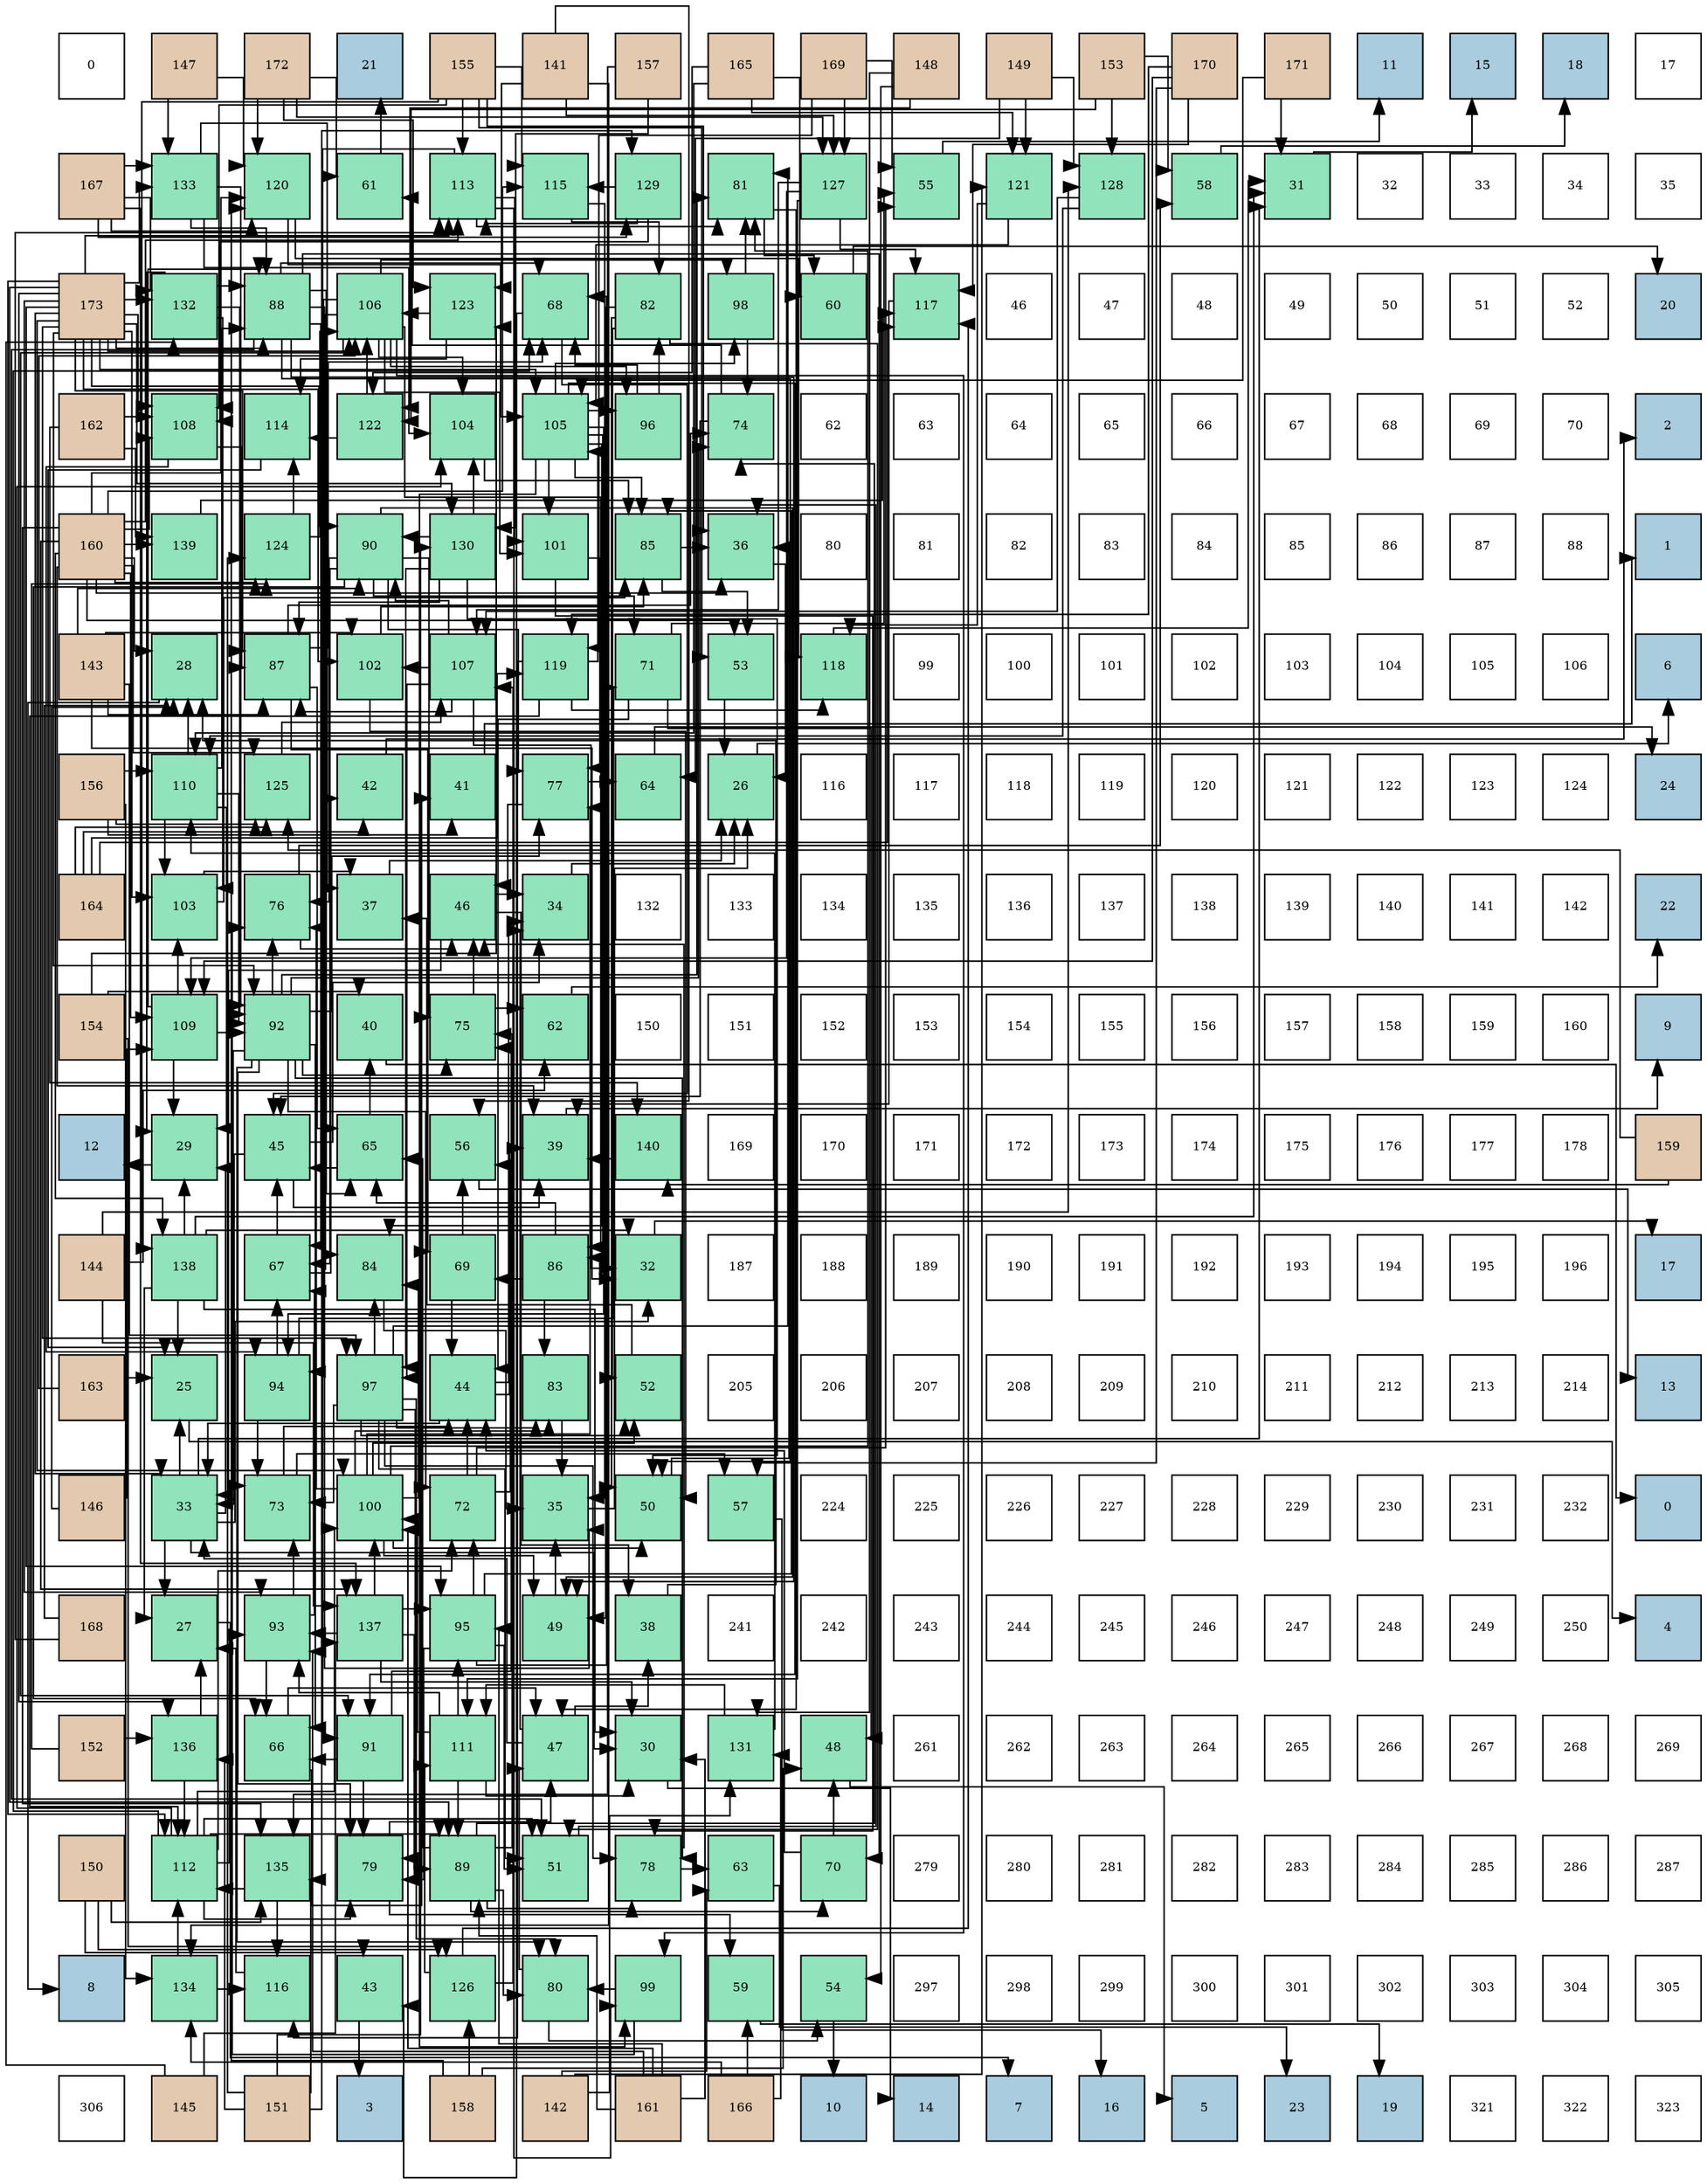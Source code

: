 digraph layout{
 rankdir=TB;
 splines=ortho;
 node [style=filled shape=square fixedsize=true width=0.6];
0[label="0", fontsize=8, fillcolor="#ffffff"];
1[label="147", fontsize=8, fillcolor="#e3c9af"];
2[label="172", fontsize=8, fillcolor="#e3c9af"];
3[label="21", fontsize=8, fillcolor="#a9ccde"];
4[label="155", fontsize=8, fillcolor="#e3c9af"];
5[label="141", fontsize=8, fillcolor="#e3c9af"];
6[label="157", fontsize=8, fillcolor="#e3c9af"];
7[label="165", fontsize=8, fillcolor="#e3c9af"];
8[label="169", fontsize=8, fillcolor="#e3c9af"];
9[label="148", fontsize=8, fillcolor="#e3c9af"];
10[label="149", fontsize=8, fillcolor="#e3c9af"];
11[label="153", fontsize=8, fillcolor="#e3c9af"];
12[label="170", fontsize=8, fillcolor="#e3c9af"];
13[label="171", fontsize=8, fillcolor="#e3c9af"];
14[label="11", fontsize=8, fillcolor="#a9ccde"];
15[label="15", fontsize=8, fillcolor="#a9ccde"];
16[label="18", fontsize=8, fillcolor="#a9ccde"];
17[label="17", fontsize=8, fillcolor="#ffffff"];
18[label="167", fontsize=8, fillcolor="#e3c9af"];
19[label="133", fontsize=8, fillcolor="#91e3bb"];
20[label="120", fontsize=8, fillcolor="#91e3bb"];
21[label="61", fontsize=8, fillcolor="#91e3bb"];
22[label="113", fontsize=8, fillcolor="#91e3bb"];
23[label="115", fontsize=8, fillcolor="#91e3bb"];
24[label="129", fontsize=8, fillcolor="#91e3bb"];
25[label="81", fontsize=8, fillcolor="#91e3bb"];
26[label="127", fontsize=8, fillcolor="#91e3bb"];
27[label="55", fontsize=8, fillcolor="#91e3bb"];
28[label="121", fontsize=8, fillcolor="#91e3bb"];
29[label="128", fontsize=8, fillcolor="#91e3bb"];
30[label="58", fontsize=8, fillcolor="#91e3bb"];
31[label="31", fontsize=8, fillcolor="#91e3bb"];
32[label="32", fontsize=8, fillcolor="#ffffff"];
33[label="33", fontsize=8, fillcolor="#ffffff"];
34[label="34", fontsize=8, fillcolor="#ffffff"];
35[label="35", fontsize=8, fillcolor="#ffffff"];
36[label="173", fontsize=8, fillcolor="#e3c9af"];
37[label="132", fontsize=8, fillcolor="#91e3bb"];
38[label="88", fontsize=8, fillcolor="#91e3bb"];
39[label="106", fontsize=8, fillcolor="#91e3bb"];
40[label="123", fontsize=8, fillcolor="#91e3bb"];
41[label="68", fontsize=8, fillcolor="#91e3bb"];
42[label="82", fontsize=8, fillcolor="#91e3bb"];
43[label="98", fontsize=8, fillcolor="#91e3bb"];
44[label="60", fontsize=8, fillcolor="#91e3bb"];
45[label="117", fontsize=8, fillcolor="#91e3bb"];
46[label="46", fontsize=8, fillcolor="#ffffff"];
47[label="47", fontsize=8, fillcolor="#ffffff"];
48[label="48", fontsize=8, fillcolor="#ffffff"];
49[label="49", fontsize=8, fillcolor="#ffffff"];
50[label="50", fontsize=8, fillcolor="#ffffff"];
51[label="51", fontsize=8, fillcolor="#ffffff"];
52[label="52", fontsize=8, fillcolor="#ffffff"];
53[label="20", fontsize=8, fillcolor="#a9ccde"];
54[label="162", fontsize=8, fillcolor="#e3c9af"];
55[label="108", fontsize=8, fillcolor="#91e3bb"];
56[label="114", fontsize=8, fillcolor="#91e3bb"];
57[label="122", fontsize=8, fillcolor="#91e3bb"];
58[label="104", fontsize=8, fillcolor="#91e3bb"];
59[label="105", fontsize=8, fillcolor="#91e3bb"];
60[label="96", fontsize=8, fillcolor="#91e3bb"];
61[label="74", fontsize=8, fillcolor="#91e3bb"];
62[label="62", fontsize=8, fillcolor="#ffffff"];
63[label="63", fontsize=8, fillcolor="#ffffff"];
64[label="64", fontsize=8, fillcolor="#ffffff"];
65[label="65", fontsize=8, fillcolor="#ffffff"];
66[label="66", fontsize=8, fillcolor="#ffffff"];
67[label="67", fontsize=8, fillcolor="#ffffff"];
68[label="68", fontsize=8, fillcolor="#ffffff"];
69[label="69", fontsize=8, fillcolor="#ffffff"];
70[label="70", fontsize=8, fillcolor="#ffffff"];
71[label="2", fontsize=8, fillcolor="#a9ccde"];
72[label="160", fontsize=8, fillcolor="#e3c9af"];
73[label="139", fontsize=8, fillcolor="#91e3bb"];
74[label="124", fontsize=8, fillcolor="#91e3bb"];
75[label="90", fontsize=8, fillcolor="#91e3bb"];
76[label="130", fontsize=8, fillcolor="#91e3bb"];
77[label="101", fontsize=8, fillcolor="#91e3bb"];
78[label="85", fontsize=8, fillcolor="#91e3bb"];
79[label="36", fontsize=8, fillcolor="#91e3bb"];
80[label="80", fontsize=8, fillcolor="#ffffff"];
81[label="81", fontsize=8, fillcolor="#ffffff"];
82[label="82", fontsize=8, fillcolor="#ffffff"];
83[label="83", fontsize=8, fillcolor="#ffffff"];
84[label="84", fontsize=8, fillcolor="#ffffff"];
85[label="85", fontsize=8, fillcolor="#ffffff"];
86[label="86", fontsize=8, fillcolor="#ffffff"];
87[label="87", fontsize=8, fillcolor="#ffffff"];
88[label="88", fontsize=8, fillcolor="#ffffff"];
89[label="1", fontsize=8, fillcolor="#a9ccde"];
90[label="143", fontsize=8, fillcolor="#e3c9af"];
91[label="28", fontsize=8, fillcolor="#91e3bb"];
92[label="87", fontsize=8, fillcolor="#91e3bb"];
93[label="102", fontsize=8, fillcolor="#91e3bb"];
94[label="107", fontsize=8, fillcolor="#91e3bb"];
95[label="119", fontsize=8, fillcolor="#91e3bb"];
96[label="71", fontsize=8, fillcolor="#91e3bb"];
97[label="53", fontsize=8, fillcolor="#91e3bb"];
98[label="118", fontsize=8, fillcolor="#91e3bb"];
99[label="99", fontsize=8, fillcolor="#ffffff"];
100[label="100", fontsize=8, fillcolor="#ffffff"];
101[label="101", fontsize=8, fillcolor="#ffffff"];
102[label="102", fontsize=8, fillcolor="#ffffff"];
103[label="103", fontsize=8, fillcolor="#ffffff"];
104[label="104", fontsize=8, fillcolor="#ffffff"];
105[label="105", fontsize=8, fillcolor="#ffffff"];
106[label="106", fontsize=8, fillcolor="#ffffff"];
107[label="6", fontsize=8, fillcolor="#a9ccde"];
108[label="156", fontsize=8, fillcolor="#e3c9af"];
109[label="110", fontsize=8, fillcolor="#91e3bb"];
110[label="125", fontsize=8, fillcolor="#91e3bb"];
111[label="42", fontsize=8, fillcolor="#91e3bb"];
112[label="41", fontsize=8, fillcolor="#91e3bb"];
113[label="77", fontsize=8, fillcolor="#91e3bb"];
114[label="64", fontsize=8, fillcolor="#91e3bb"];
115[label="26", fontsize=8, fillcolor="#91e3bb"];
116[label="116", fontsize=8, fillcolor="#ffffff"];
117[label="117", fontsize=8, fillcolor="#ffffff"];
118[label="118", fontsize=8, fillcolor="#ffffff"];
119[label="119", fontsize=8, fillcolor="#ffffff"];
120[label="120", fontsize=8, fillcolor="#ffffff"];
121[label="121", fontsize=8, fillcolor="#ffffff"];
122[label="122", fontsize=8, fillcolor="#ffffff"];
123[label="123", fontsize=8, fillcolor="#ffffff"];
124[label="124", fontsize=8, fillcolor="#ffffff"];
125[label="24", fontsize=8, fillcolor="#a9ccde"];
126[label="164", fontsize=8, fillcolor="#e3c9af"];
127[label="103", fontsize=8, fillcolor="#91e3bb"];
128[label="76", fontsize=8, fillcolor="#91e3bb"];
129[label="37", fontsize=8, fillcolor="#91e3bb"];
130[label="46", fontsize=8, fillcolor="#91e3bb"];
131[label="34", fontsize=8, fillcolor="#91e3bb"];
132[label="132", fontsize=8, fillcolor="#ffffff"];
133[label="133", fontsize=8, fillcolor="#ffffff"];
134[label="134", fontsize=8, fillcolor="#ffffff"];
135[label="135", fontsize=8, fillcolor="#ffffff"];
136[label="136", fontsize=8, fillcolor="#ffffff"];
137[label="137", fontsize=8, fillcolor="#ffffff"];
138[label="138", fontsize=8, fillcolor="#ffffff"];
139[label="139", fontsize=8, fillcolor="#ffffff"];
140[label="140", fontsize=8, fillcolor="#ffffff"];
141[label="141", fontsize=8, fillcolor="#ffffff"];
142[label="142", fontsize=8, fillcolor="#ffffff"];
143[label="22", fontsize=8, fillcolor="#a9ccde"];
144[label="154", fontsize=8, fillcolor="#e3c9af"];
145[label="109", fontsize=8, fillcolor="#91e3bb"];
146[label="92", fontsize=8, fillcolor="#91e3bb"];
147[label="40", fontsize=8, fillcolor="#91e3bb"];
148[label="75", fontsize=8, fillcolor="#91e3bb"];
149[label="62", fontsize=8, fillcolor="#91e3bb"];
150[label="150", fontsize=8, fillcolor="#ffffff"];
151[label="151", fontsize=8, fillcolor="#ffffff"];
152[label="152", fontsize=8, fillcolor="#ffffff"];
153[label="153", fontsize=8, fillcolor="#ffffff"];
154[label="154", fontsize=8, fillcolor="#ffffff"];
155[label="155", fontsize=8, fillcolor="#ffffff"];
156[label="156", fontsize=8, fillcolor="#ffffff"];
157[label="157", fontsize=8, fillcolor="#ffffff"];
158[label="158", fontsize=8, fillcolor="#ffffff"];
159[label="159", fontsize=8, fillcolor="#ffffff"];
160[label="160", fontsize=8, fillcolor="#ffffff"];
161[label="9", fontsize=8, fillcolor="#a9ccde"];
162[label="12", fontsize=8, fillcolor="#a9ccde"];
163[label="29", fontsize=8, fillcolor="#91e3bb"];
164[label="45", fontsize=8, fillcolor="#91e3bb"];
165[label="65", fontsize=8, fillcolor="#91e3bb"];
166[label="56", fontsize=8, fillcolor="#91e3bb"];
167[label="39", fontsize=8, fillcolor="#91e3bb"];
168[label="140", fontsize=8, fillcolor="#91e3bb"];
169[label="169", fontsize=8, fillcolor="#ffffff"];
170[label="170", fontsize=8, fillcolor="#ffffff"];
171[label="171", fontsize=8, fillcolor="#ffffff"];
172[label="172", fontsize=8, fillcolor="#ffffff"];
173[label="173", fontsize=8, fillcolor="#ffffff"];
174[label="174", fontsize=8, fillcolor="#ffffff"];
175[label="175", fontsize=8, fillcolor="#ffffff"];
176[label="176", fontsize=8, fillcolor="#ffffff"];
177[label="177", fontsize=8, fillcolor="#ffffff"];
178[label="178", fontsize=8, fillcolor="#ffffff"];
179[label="159", fontsize=8, fillcolor="#e3c9af"];
180[label="144", fontsize=8, fillcolor="#e3c9af"];
181[label="138", fontsize=8, fillcolor="#91e3bb"];
182[label="67", fontsize=8, fillcolor="#91e3bb"];
183[label="84", fontsize=8, fillcolor="#91e3bb"];
184[label="69", fontsize=8, fillcolor="#91e3bb"];
185[label="86", fontsize=8, fillcolor="#91e3bb"];
186[label="32", fontsize=8, fillcolor="#91e3bb"];
187[label="187", fontsize=8, fillcolor="#ffffff"];
188[label="188", fontsize=8, fillcolor="#ffffff"];
189[label="189", fontsize=8, fillcolor="#ffffff"];
190[label="190", fontsize=8, fillcolor="#ffffff"];
191[label="191", fontsize=8, fillcolor="#ffffff"];
192[label="192", fontsize=8, fillcolor="#ffffff"];
193[label="193", fontsize=8, fillcolor="#ffffff"];
194[label="194", fontsize=8, fillcolor="#ffffff"];
195[label="195", fontsize=8, fillcolor="#ffffff"];
196[label="196", fontsize=8, fillcolor="#ffffff"];
197[label="17", fontsize=8, fillcolor="#a9ccde"];
198[label="163", fontsize=8, fillcolor="#e3c9af"];
199[label="25", fontsize=8, fillcolor="#91e3bb"];
200[label="94", fontsize=8, fillcolor="#91e3bb"];
201[label="97", fontsize=8, fillcolor="#91e3bb"];
202[label="44", fontsize=8, fillcolor="#91e3bb"];
203[label="83", fontsize=8, fillcolor="#91e3bb"];
204[label="52", fontsize=8, fillcolor="#91e3bb"];
205[label="205", fontsize=8, fillcolor="#ffffff"];
206[label="206", fontsize=8, fillcolor="#ffffff"];
207[label="207", fontsize=8, fillcolor="#ffffff"];
208[label="208", fontsize=8, fillcolor="#ffffff"];
209[label="209", fontsize=8, fillcolor="#ffffff"];
210[label="210", fontsize=8, fillcolor="#ffffff"];
211[label="211", fontsize=8, fillcolor="#ffffff"];
212[label="212", fontsize=8, fillcolor="#ffffff"];
213[label="213", fontsize=8, fillcolor="#ffffff"];
214[label="214", fontsize=8, fillcolor="#ffffff"];
215[label="13", fontsize=8, fillcolor="#a9ccde"];
216[label="146", fontsize=8, fillcolor="#e3c9af"];
217[label="33", fontsize=8, fillcolor="#91e3bb"];
218[label="73", fontsize=8, fillcolor="#91e3bb"];
219[label="100", fontsize=8, fillcolor="#91e3bb"];
220[label="72", fontsize=8, fillcolor="#91e3bb"];
221[label="35", fontsize=8, fillcolor="#91e3bb"];
222[label="50", fontsize=8, fillcolor="#91e3bb"];
223[label="57", fontsize=8, fillcolor="#91e3bb"];
224[label="224", fontsize=8, fillcolor="#ffffff"];
225[label="225", fontsize=8, fillcolor="#ffffff"];
226[label="226", fontsize=8, fillcolor="#ffffff"];
227[label="227", fontsize=8, fillcolor="#ffffff"];
228[label="228", fontsize=8, fillcolor="#ffffff"];
229[label="229", fontsize=8, fillcolor="#ffffff"];
230[label="230", fontsize=8, fillcolor="#ffffff"];
231[label="231", fontsize=8, fillcolor="#ffffff"];
232[label="232", fontsize=8, fillcolor="#ffffff"];
233[label="0", fontsize=8, fillcolor="#a9ccde"];
234[label="168", fontsize=8, fillcolor="#e3c9af"];
235[label="27", fontsize=8, fillcolor="#91e3bb"];
236[label="93", fontsize=8, fillcolor="#91e3bb"];
237[label="137", fontsize=8, fillcolor="#91e3bb"];
238[label="95", fontsize=8, fillcolor="#91e3bb"];
239[label="49", fontsize=8, fillcolor="#91e3bb"];
240[label="38", fontsize=8, fillcolor="#91e3bb"];
241[label="241", fontsize=8, fillcolor="#ffffff"];
242[label="242", fontsize=8, fillcolor="#ffffff"];
243[label="243", fontsize=8, fillcolor="#ffffff"];
244[label="244", fontsize=8, fillcolor="#ffffff"];
245[label="245", fontsize=8, fillcolor="#ffffff"];
246[label="246", fontsize=8, fillcolor="#ffffff"];
247[label="247", fontsize=8, fillcolor="#ffffff"];
248[label="248", fontsize=8, fillcolor="#ffffff"];
249[label="249", fontsize=8, fillcolor="#ffffff"];
250[label="250", fontsize=8, fillcolor="#ffffff"];
251[label="4", fontsize=8, fillcolor="#a9ccde"];
252[label="152", fontsize=8, fillcolor="#e3c9af"];
253[label="136", fontsize=8, fillcolor="#91e3bb"];
254[label="66", fontsize=8, fillcolor="#91e3bb"];
255[label="91", fontsize=8, fillcolor="#91e3bb"];
256[label="111", fontsize=8, fillcolor="#91e3bb"];
257[label="47", fontsize=8, fillcolor="#91e3bb"];
258[label="30", fontsize=8, fillcolor="#91e3bb"];
259[label="131", fontsize=8, fillcolor="#91e3bb"];
260[label="48", fontsize=8, fillcolor="#91e3bb"];
261[label="261", fontsize=8, fillcolor="#ffffff"];
262[label="262", fontsize=8, fillcolor="#ffffff"];
263[label="263", fontsize=8, fillcolor="#ffffff"];
264[label="264", fontsize=8, fillcolor="#ffffff"];
265[label="265", fontsize=8, fillcolor="#ffffff"];
266[label="266", fontsize=8, fillcolor="#ffffff"];
267[label="267", fontsize=8, fillcolor="#ffffff"];
268[label="268", fontsize=8, fillcolor="#ffffff"];
269[label="269", fontsize=8, fillcolor="#ffffff"];
270[label="150", fontsize=8, fillcolor="#e3c9af"];
271[label="112", fontsize=8, fillcolor="#91e3bb"];
272[label="135", fontsize=8, fillcolor="#91e3bb"];
273[label="79", fontsize=8, fillcolor="#91e3bb"];
274[label="89", fontsize=8, fillcolor="#91e3bb"];
275[label="51", fontsize=8, fillcolor="#91e3bb"];
276[label="78", fontsize=8, fillcolor="#91e3bb"];
277[label="63", fontsize=8, fillcolor="#91e3bb"];
278[label="70", fontsize=8, fillcolor="#91e3bb"];
279[label="279", fontsize=8, fillcolor="#ffffff"];
280[label="280", fontsize=8, fillcolor="#ffffff"];
281[label="281", fontsize=8, fillcolor="#ffffff"];
282[label="282", fontsize=8, fillcolor="#ffffff"];
283[label="283", fontsize=8, fillcolor="#ffffff"];
284[label="284", fontsize=8, fillcolor="#ffffff"];
285[label="285", fontsize=8, fillcolor="#ffffff"];
286[label="286", fontsize=8, fillcolor="#ffffff"];
287[label="287", fontsize=8, fillcolor="#ffffff"];
288[label="8", fontsize=8, fillcolor="#a9ccde"];
289[label="134", fontsize=8, fillcolor="#91e3bb"];
290[label="116", fontsize=8, fillcolor="#91e3bb"];
291[label="43", fontsize=8, fillcolor="#91e3bb"];
292[label="126", fontsize=8, fillcolor="#91e3bb"];
293[label="80", fontsize=8, fillcolor="#91e3bb"];
294[label="99", fontsize=8, fillcolor="#91e3bb"];
295[label="59", fontsize=8, fillcolor="#91e3bb"];
296[label="54", fontsize=8, fillcolor="#91e3bb"];
297[label="297", fontsize=8, fillcolor="#ffffff"];
298[label="298", fontsize=8, fillcolor="#ffffff"];
299[label="299", fontsize=8, fillcolor="#ffffff"];
300[label="300", fontsize=8, fillcolor="#ffffff"];
301[label="301", fontsize=8, fillcolor="#ffffff"];
302[label="302", fontsize=8, fillcolor="#ffffff"];
303[label="303", fontsize=8, fillcolor="#ffffff"];
304[label="304", fontsize=8, fillcolor="#ffffff"];
305[label="305", fontsize=8, fillcolor="#ffffff"];
306[label="306", fontsize=8, fillcolor="#ffffff"];
307[label="145", fontsize=8, fillcolor="#e3c9af"];
308[label="151", fontsize=8, fillcolor="#e3c9af"];
309[label="3", fontsize=8, fillcolor="#a9ccde"];
310[label="158", fontsize=8, fillcolor="#e3c9af"];
311[label="142", fontsize=8, fillcolor="#e3c9af"];
312[label="161", fontsize=8, fillcolor="#e3c9af"];
313[label="166", fontsize=8, fillcolor="#e3c9af"];
314[label="10", fontsize=8, fillcolor="#a9ccde"];
315[label="14", fontsize=8, fillcolor="#a9ccde"];
316[label="7", fontsize=8, fillcolor="#a9ccde"];
317[label="16", fontsize=8, fillcolor="#a9ccde"];
318[label="5", fontsize=8, fillcolor="#a9ccde"];
319[label="23", fontsize=8, fillcolor="#a9ccde"];
320[label="19", fontsize=8, fillcolor="#a9ccde"];
321[label="321", fontsize=8, fillcolor="#ffffff"];
322[label="322", fontsize=8, fillcolor="#ffffff"];
323[label="323", fontsize=8, fillcolor="#ffffff"];
edge [constraint=false, style=vis];199 -> 251;
115 -> 107;
235 -> 316;
91 -> 288;
163 -> 162;
258 -> 315;
31 -> 15;
186 -> 197;
217 -> 199;
217 -> 235;
217 -> 163;
217 -> 258;
217 -> 31;
217 -> 186;
131 -> 115;
221 -> 115;
79 -> 115;
129 -> 115;
240 -> 91;
167 -> 161;
147 -> 233;
112 -> 89;
111 -> 71;
291 -> 309;
202 -> 217;
202 -> 131;
202 -> 167;
164 -> 217;
164 -> 131;
164 -> 167;
130 -> 217;
130 -> 131;
130 -> 240;
257 -> 217;
257 -> 131;
257 -> 240;
260 -> 318;
239 -> 221;
222 -> 79;
275 -> 79;
204 -> 129;
97 -> 115;
296 -> 314;
27 -> 14;
166 -> 215;
223 -> 317;
30 -> 16;
295 -> 320;
44 -> 53;
21 -> 3;
149 -> 143;
277 -> 319;
114 -> 125;
165 -> 147;
165 -> 164;
254 -> 112;
254 -> 257;
182 -> 111;
182 -> 164;
41 -> 291;
41 -> 164;
184 -> 202;
184 -> 166;
278 -> 202;
278 -> 260;
96 -> 202;
96 -> 260;
96 -> 27;
220 -> 202;
220 -> 27;
220 -> 166;
218 -> 202;
218 -> 223;
61 -> 164;
61 -> 21;
148 -> 130;
148 -> 149;
128 -> 130;
128 -> 30;
113 -> 130;
113 -> 114;
276 -> 130;
276 -> 277;
273 -> 257;
273 -> 295;
293 -> 257;
293 -> 296;
25 -> 257;
25 -> 44;
42 -> 239;
42 -> 222;
42 -> 275;
42 -> 204;
203 -> 221;
183 -> 221;
78 -> 79;
78 -> 97;
185 -> 165;
185 -> 184;
185 -> 203;
92 -> 165;
92 -> 41;
92 -> 184;
92 -> 61;
38 -> 221;
38 -> 239;
38 -> 222;
38 -> 275;
38 -> 165;
38 -> 182;
38 -> 41;
38 -> 278;
274 -> 165;
274 -> 278;
274 -> 61;
274 -> 148;
274 -> 276;
274 -> 293;
75 -> 239;
75 -> 254;
75 -> 182;
75 -> 96;
75 -> 148;
75 -> 128;
75 -> 113;
255 -> 254;
255 -> 148;
255 -> 273;
146 -> 254;
146 -> 220;
146 -> 218;
146 -> 61;
146 -> 148;
146 -> 128;
146 -> 113;
146 -> 276;
146 -> 273;
146 -> 293;
146 -> 25;
236 -> 254;
236 -> 182;
236 -> 218;
200 -> 182;
200 -> 96;
200 -> 218;
238 -> 275;
238 -> 41;
238 -> 220;
238 -> 273;
238 -> 78;
60 -> 41;
60 -> 42;
201 -> 275;
201 -> 204;
201 -> 218;
201 -> 276;
201 -> 273;
201 -> 293;
201 -> 25;
201 -> 203;
201 -> 183;
43 -> 61;
43 -> 25;
294 -> 128;
294 -> 293;
219 -> 239;
219 -> 222;
219 -> 204;
219 -> 128;
219 -> 113;
219 -> 25;
219 -> 203;
219 -> 183;
77 -> 113;
77 -> 276;
93 -> 222;
93 -> 78;
127 -> 129;
127 -> 78;
58 -> 78;
59 -> 183;
59 -> 78;
59 -> 185;
59 -> 255;
59 -> 200;
59 -> 60;
59 -> 43;
59 -> 294;
59 -> 77;
39 -> 183;
39 -> 185;
39 -> 255;
39 -> 200;
39 -> 60;
39 -> 43;
39 -> 294;
39 -> 77;
39 -> 58;
94 -> 186;
94 -> 92;
94 -> 75;
94 -> 201;
94 -> 93;
55 -> 92;
55 -> 200;
145 -> 163;
145 -> 38;
145 -> 146;
145 -> 127;
109 -> 91;
109 -> 163;
109 -> 38;
109 -> 146;
109 -> 127;
256 -> 258;
256 -> 274;
256 -> 236;
256 -> 238;
256 -> 219;
271 -> 275;
271 -> 41;
271 -> 220;
271 -> 273;
271 -> 274;
271 -> 236;
271 -> 219;
271 -> 58;
22 -> 25;
22 -> 255;
22 -> 294;
22 -> 77;
56 -> 199;
23 -> 221;
23 -> 42;
290 -> 235;
45 -> 167;
98 -> 31;
95 -> 59;
95 -> 271;
95 -> 290;
95 -> 98;
20 -> 59;
20 -> 98;
28 -> 59;
28 -> 98;
57 -> 39;
57 -> 56;
40 -> 39;
40 -> 56;
74 -> 39;
74 -> 56;
110 -> 94;
292 -> 94;
292 -> 256;
292 -> 45;
26 -> 94;
26 -> 145;
26 -> 256;
26 -> 45;
29 -> 94;
29 -> 109;
24 -> 55;
24 -> 22;
24 -> 23;
76 -> 222;
76 -> 92;
76 -> 75;
76 -> 201;
76 -> 58;
259 -> 109;
259 -> 256;
37 -> 163;
37 -> 38;
37 -> 146;
37 -> 127;
19 -> 129;
19 -> 38;
19 -> 146;
19 -> 58;
289 -> 271;
289 -> 290;
272 -> 271;
272 -> 290;
253 -> 235;
253 -> 271;
237 -> 258;
237 -> 274;
237 -> 236;
237 -> 238;
237 -> 219;
181 -> 199;
181 -> 235;
181 -> 163;
181 -> 258;
181 -> 31;
181 -> 186;
73 -> 45;
168 -> 167;
5 -> 166;
5 -> 40;
5 -> 26;
5 -> 289;
311 -> 277;
311 -> 28;
311 -> 259;
90 -> 186;
90 -> 92;
90 -> 75;
90 -> 201;
90 -> 93;
180 -> 149;
180 -> 29;
180 -> 237;
307 -> 37;
307 -> 237;
216 -> 91;
216 -> 145;
1 -> 20;
1 -> 19;
9 -> 296;
9 -> 57;
9 -> 259;
10 -> 114;
10 -> 28;
10 -> 29;
270 -> 291;
270 -> 292;
270 -> 272;
308 -> 74;
308 -> 24;
308 -> 76;
308 -> 272;
308 -> 253;
252 -> 74;
252 -> 253;
11 -> 30;
11 -> 57;
11 -> 29;
144 -> 147;
144 -> 40;
144 -> 292;
4 -> 79;
4 -> 97;
4 -> 55;
4 -> 22;
4 -> 23;
4 -> 181;
108 -> 112;
108 -> 109;
108 -> 110;
108 -> 289;
6 -> 76;
6 -> 272;
310 -> 260;
310 -> 20;
310 -> 292;
179 -> 110;
179 -> 168;
72 -> 91;
72 -> 79;
72 -> 167;
72 -> 97;
72 -> 55;
72 -> 145;
72 -> 22;
72 -> 23;
72 -> 20;
72 -> 74;
72 -> 110;
72 -> 272;
72 -> 237;
72 -> 181;
72 -> 73;
312 -> 258;
312 -> 274;
312 -> 236;
312 -> 238;
312 -> 219;
54 -> 55;
54 -> 73;
54 -> 168;
198 -> 199;
198 -> 39;
126 -> 111;
126 -> 45;
126 -> 95;
126 -> 110;
7 -> 44;
7 -> 109;
7 -> 28;
7 -> 57;
313 -> 295;
313 -> 259;
313 -> 289;
18 -> 20;
18 -> 24;
18 -> 37;
18 -> 19;
18 -> 237;
234 -> 91;
234 -> 22;
8 -> 27;
8 -> 95;
8 -> 26;
12 -> 223;
12 -> 145;
12 -> 45;
12 -> 95;
13 -> 31;
13 -> 59;
2 -> 21;
2 -> 20;
2 -> 40;
2 -> 26;
36 -> 217;
36 -> 92;
36 -> 38;
36 -> 274;
36 -> 75;
36 -> 146;
36 -> 236;
36 -> 238;
36 -> 201;
36 -> 219;
36 -> 93;
36 -> 127;
36 -> 59;
36 -> 39;
36 -> 55;
36 -> 271;
36 -> 22;
36 -> 76;
36 -> 37;
36 -> 19;
36 -> 253;
edge [constraint=true, style=invis];
0 -> 18 -> 36 -> 54 -> 72 -> 90 -> 108 -> 126 -> 144 -> 162 -> 180 -> 198 -> 216 -> 234 -> 252 -> 270 -> 288 -> 306;
1 -> 19 -> 37 -> 55 -> 73 -> 91 -> 109 -> 127 -> 145 -> 163 -> 181 -> 199 -> 217 -> 235 -> 253 -> 271 -> 289 -> 307;
2 -> 20 -> 38 -> 56 -> 74 -> 92 -> 110 -> 128 -> 146 -> 164 -> 182 -> 200 -> 218 -> 236 -> 254 -> 272 -> 290 -> 308;
3 -> 21 -> 39 -> 57 -> 75 -> 93 -> 111 -> 129 -> 147 -> 165 -> 183 -> 201 -> 219 -> 237 -> 255 -> 273 -> 291 -> 309;
4 -> 22 -> 40 -> 58 -> 76 -> 94 -> 112 -> 130 -> 148 -> 166 -> 184 -> 202 -> 220 -> 238 -> 256 -> 274 -> 292 -> 310;
5 -> 23 -> 41 -> 59 -> 77 -> 95 -> 113 -> 131 -> 149 -> 167 -> 185 -> 203 -> 221 -> 239 -> 257 -> 275 -> 293 -> 311;
6 -> 24 -> 42 -> 60 -> 78 -> 96 -> 114 -> 132 -> 150 -> 168 -> 186 -> 204 -> 222 -> 240 -> 258 -> 276 -> 294 -> 312;
7 -> 25 -> 43 -> 61 -> 79 -> 97 -> 115 -> 133 -> 151 -> 169 -> 187 -> 205 -> 223 -> 241 -> 259 -> 277 -> 295 -> 313;
8 -> 26 -> 44 -> 62 -> 80 -> 98 -> 116 -> 134 -> 152 -> 170 -> 188 -> 206 -> 224 -> 242 -> 260 -> 278 -> 296 -> 314;
9 -> 27 -> 45 -> 63 -> 81 -> 99 -> 117 -> 135 -> 153 -> 171 -> 189 -> 207 -> 225 -> 243 -> 261 -> 279 -> 297 -> 315;
10 -> 28 -> 46 -> 64 -> 82 -> 100 -> 118 -> 136 -> 154 -> 172 -> 190 -> 208 -> 226 -> 244 -> 262 -> 280 -> 298 -> 316;
11 -> 29 -> 47 -> 65 -> 83 -> 101 -> 119 -> 137 -> 155 -> 173 -> 191 -> 209 -> 227 -> 245 -> 263 -> 281 -> 299 -> 317;
12 -> 30 -> 48 -> 66 -> 84 -> 102 -> 120 -> 138 -> 156 -> 174 -> 192 -> 210 -> 228 -> 246 -> 264 -> 282 -> 300 -> 318;
13 -> 31 -> 49 -> 67 -> 85 -> 103 -> 121 -> 139 -> 157 -> 175 -> 193 -> 211 -> 229 -> 247 -> 265 -> 283 -> 301 -> 319;
14 -> 32 -> 50 -> 68 -> 86 -> 104 -> 122 -> 140 -> 158 -> 176 -> 194 -> 212 -> 230 -> 248 -> 266 -> 284 -> 302 -> 320;
15 -> 33 -> 51 -> 69 -> 87 -> 105 -> 123 -> 141 -> 159 -> 177 -> 195 -> 213 -> 231 -> 249 -> 267 -> 285 -> 303 -> 321;
16 -> 34 -> 52 -> 70 -> 88 -> 106 -> 124 -> 142 -> 160 -> 178 -> 196 -> 214 -> 232 -> 250 -> 268 -> 286 -> 304 -> 322;
17 -> 35 -> 53 -> 71 -> 89 -> 107 -> 125 -> 143 -> 161 -> 179 -> 197 -> 215 -> 233 -> 251 -> 269 -> 287 -> 305 -> 323;
rank = same {0 -> 1 -> 2 -> 3 -> 4 -> 5 -> 6 -> 7 -> 8 -> 9 -> 10 -> 11 -> 12 -> 13 -> 14 -> 15 -> 16 -> 17};
rank = same {18 -> 19 -> 20 -> 21 -> 22 -> 23 -> 24 -> 25 -> 26 -> 27 -> 28 -> 29 -> 30 -> 31 -> 32 -> 33 -> 34 -> 35};
rank = same {36 -> 37 -> 38 -> 39 -> 40 -> 41 -> 42 -> 43 -> 44 -> 45 -> 46 -> 47 -> 48 -> 49 -> 50 -> 51 -> 52 -> 53};
rank = same {54 -> 55 -> 56 -> 57 -> 58 -> 59 -> 60 -> 61 -> 62 -> 63 -> 64 -> 65 -> 66 -> 67 -> 68 -> 69 -> 70 -> 71};
rank = same {72 -> 73 -> 74 -> 75 -> 76 -> 77 -> 78 -> 79 -> 80 -> 81 -> 82 -> 83 -> 84 -> 85 -> 86 -> 87 -> 88 -> 89};
rank = same {90 -> 91 -> 92 -> 93 -> 94 -> 95 -> 96 -> 97 -> 98 -> 99 -> 100 -> 101 -> 102 -> 103 -> 104 -> 105 -> 106 -> 107};
rank = same {108 -> 109 -> 110 -> 111 -> 112 -> 113 -> 114 -> 115 -> 116 -> 117 -> 118 -> 119 -> 120 -> 121 -> 122 -> 123 -> 124 -> 125};
rank = same {126 -> 127 -> 128 -> 129 -> 130 -> 131 -> 132 -> 133 -> 134 -> 135 -> 136 -> 137 -> 138 -> 139 -> 140 -> 141 -> 142 -> 143};
rank = same {144 -> 145 -> 146 -> 147 -> 148 -> 149 -> 150 -> 151 -> 152 -> 153 -> 154 -> 155 -> 156 -> 157 -> 158 -> 159 -> 160 -> 161};
rank = same {162 -> 163 -> 164 -> 165 -> 166 -> 167 -> 168 -> 169 -> 170 -> 171 -> 172 -> 173 -> 174 -> 175 -> 176 -> 177 -> 178 -> 179};
rank = same {180 -> 181 -> 182 -> 183 -> 184 -> 185 -> 186 -> 187 -> 188 -> 189 -> 190 -> 191 -> 192 -> 193 -> 194 -> 195 -> 196 -> 197};
rank = same {198 -> 199 -> 200 -> 201 -> 202 -> 203 -> 204 -> 205 -> 206 -> 207 -> 208 -> 209 -> 210 -> 211 -> 212 -> 213 -> 214 -> 215};
rank = same {216 -> 217 -> 218 -> 219 -> 220 -> 221 -> 222 -> 223 -> 224 -> 225 -> 226 -> 227 -> 228 -> 229 -> 230 -> 231 -> 232 -> 233};
rank = same {234 -> 235 -> 236 -> 237 -> 238 -> 239 -> 240 -> 241 -> 242 -> 243 -> 244 -> 245 -> 246 -> 247 -> 248 -> 249 -> 250 -> 251};
rank = same {252 -> 253 -> 254 -> 255 -> 256 -> 257 -> 258 -> 259 -> 260 -> 261 -> 262 -> 263 -> 264 -> 265 -> 266 -> 267 -> 268 -> 269};
rank = same {270 -> 271 -> 272 -> 273 -> 274 -> 275 -> 276 -> 277 -> 278 -> 279 -> 280 -> 281 -> 282 -> 283 -> 284 -> 285 -> 286 -> 287};
rank = same {288 -> 289 -> 290 -> 291 -> 292 -> 293 -> 294 -> 295 -> 296 -> 297 -> 298 -> 299 -> 300 -> 301 -> 302 -> 303 -> 304 -> 305};
rank = same {306 -> 307 -> 308 -> 309 -> 310 -> 311 -> 312 -> 313 -> 314 -> 315 -> 316 -> 317 -> 318 -> 319 -> 320 -> 321 -> 322 -> 323};
}
